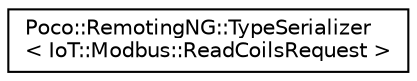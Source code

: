 digraph "Graphical Class Hierarchy"
{
 // LATEX_PDF_SIZE
  edge [fontname="Helvetica",fontsize="10",labelfontname="Helvetica",labelfontsize="10"];
  node [fontname="Helvetica",fontsize="10",shape=record];
  rankdir="LR";
  Node0 [label="Poco::RemotingNG::TypeSerializer\l\< IoT::Modbus::ReadCoilsRequest \>",height=0.2,width=0.4,color="black", fillcolor="white", style="filled",URL="$classPoco_1_1RemotingNG_1_1TypeSerializer_3_01IoT_1_1Modbus_1_1ReadCoilsRequest_01_4.html",tooltip=" "];
}

